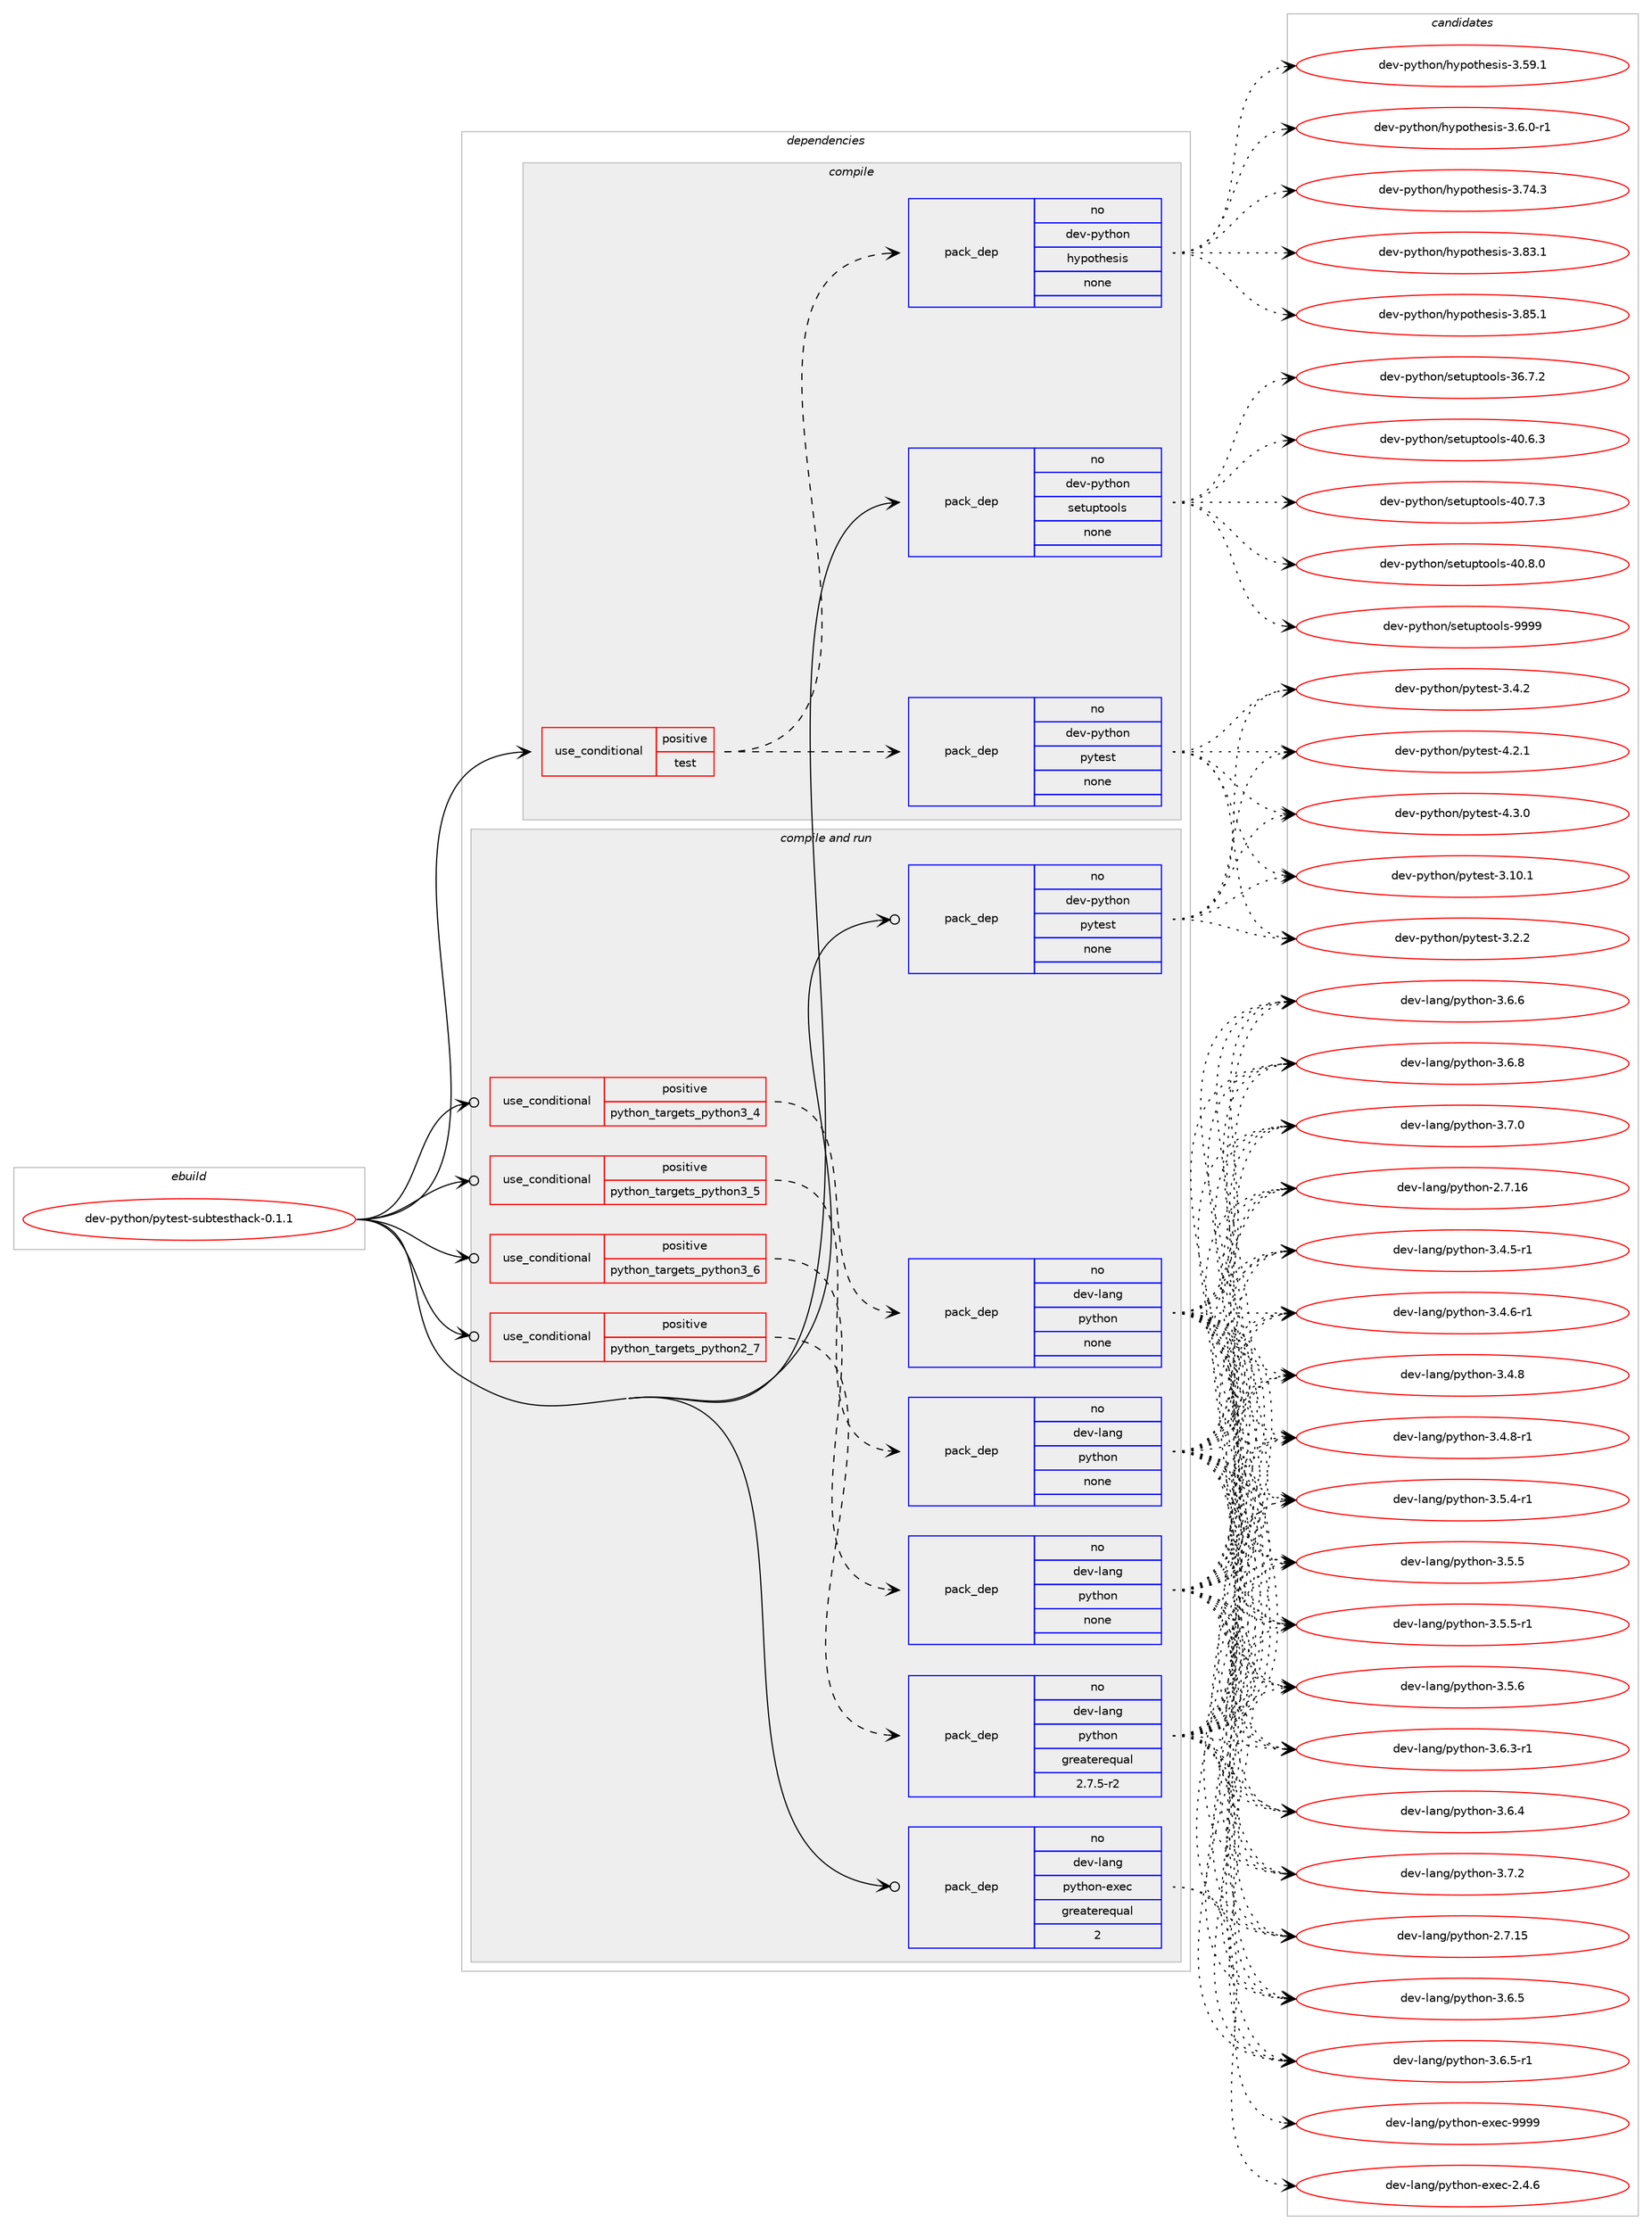 digraph prolog {

# *************
# Graph options
# *************

newrank=true;
concentrate=true;
compound=true;
graph [rankdir=LR,fontname=Helvetica,fontsize=10,ranksep=1.5];#, ranksep=2.5, nodesep=0.2];
edge  [arrowhead=vee];
node  [fontname=Helvetica,fontsize=10];

# **********
# The ebuild
# **********

subgraph cluster_leftcol {
color=gray;
rank=same;
label=<<i>ebuild</i>>;
id [label="dev-python/pytest-subtesthack-0.1.1", color=red, width=4, href="../dev-python/pytest-subtesthack-0.1.1.svg"];
}

# ****************
# The dependencies
# ****************

subgraph cluster_midcol {
color=gray;
label=<<i>dependencies</i>>;
subgraph cluster_compile {
fillcolor="#eeeeee";
style=filled;
label=<<i>compile</i>>;
subgraph cond382294 {
dependency1433770 [label=<<TABLE BORDER="0" CELLBORDER="1" CELLSPACING="0" CELLPADDING="4"><TR><TD ROWSPAN="3" CELLPADDING="10">use_conditional</TD></TR><TR><TD>positive</TD></TR><TR><TD>test</TD></TR></TABLE>>, shape=none, color=red];
subgraph pack1028128 {
dependency1433771 [label=<<TABLE BORDER="0" CELLBORDER="1" CELLSPACING="0" CELLPADDING="4" WIDTH="220"><TR><TD ROWSPAN="6" CELLPADDING="30">pack_dep</TD></TR><TR><TD WIDTH="110">no</TD></TR><TR><TD>dev-python</TD></TR><TR><TD>hypothesis</TD></TR><TR><TD>none</TD></TR><TR><TD></TD></TR></TABLE>>, shape=none, color=blue];
}
dependency1433770:e -> dependency1433771:w [weight=20,style="dashed",arrowhead="vee"];
subgraph pack1028129 {
dependency1433772 [label=<<TABLE BORDER="0" CELLBORDER="1" CELLSPACING="0" CELLPADDING="4" WIDTH="220"><TR><TD ROWSPAN="6" CELLPADDING="30">pack_dep</TD></TR><TR><TD WIDTH="110">no</TD></TR><TR><TD>dev-python</TD></TR><TR><TD>pytest</TD></TR><TR><TD>none</TD></TR><TR><TD></TD></TR></TABLE>>, shape=none, color=blue];
}
dependency1433770:e -> dependency1433772:w [weight=20,style="dashed",arrowhead="vee"];
}
id:e -> dependency1433770:w [weight=20,style="solid",arrowhead="vee"];
subgraph pack1028130 {
dependency1433773 [label=<<TABLE BORDER="0" CELLBORDER="1" CELLSPACING="0" CELLPADDING="4" WIDTH="220"><TR><TD ROWSPAN="6" CELLPADDING="30">pack_dep</TD></TR><TR><TD WIDTH="110">no</TD></TR><TR><TD>dev-python</TD></TR><TR><TD>setuptools</TD></TR><TR><TD>none</TD></TR><TR><TD></TD></TR></TABLE>>, shape=none, color=blue];
}
id:e -> dependency1433773:w [weight=20,style="solid",arrowhead="vee"];
}
subgraph cluster_compileandrun {
fillcolor="#eeeeee";
style=filled;
label=<<i>compile and run</i>>;
subgraph cond382295 {
dependency1433774 [label=<<TABLE BORDER="0" CELLBORDER="1" CELLSPACING="0" CELLPADDING="4"><TR><TD ROWSPAN="3" CELLPADDING="10">use_conditional</TD></TR><TR><TD>positive</TD></TR><TR><TD>python_targets_python2_7</TD></TR></TABLE>>, shape=none, color=red];
subgraph pack1028131 {
dependency1433775 [label=<<TABLE BORDER="0" CELLBORDER="1" CELLSPACING="0" CELLPADDING="4" WIDTH="220"><TR><TD ROWSPAN="6" CELLPADDING="30">pack_dep</TD></TR><TR><TD WIDTH="110">no</TD></TR><TR><TD>dev-lang</TD></TR><TR><TD>python</TD></TR><TR><TD>greaterequal</TD></TR><TR><TD>2.7.5-r2</TD></TR></TABLE>>, shape=none, color=blue];
}
dependency1433774:e -> dependency1433775:w [weight=20,style="dashed",arrowhead="vee"];
}
id:e -> dependency1433774:w [weight=20,style="solid",arrowhead="odotvee"];
subgraph cond382296 {
dependency1433776 [label=<<TABLE BORDER="0" CELLBORDER="1" CELLSPACING="0" CELLPADDING="4"><TR><TD ROWSPAN="3" CELLPADDING="10">use_conditional</TD></TR><TR><TD>positive</TD></TR><TR><TD>python_targets_python3_4</TD></TR></TABLE>>, shape=none, color=red];
subgraph pack1028132 {
dependency1433777 [label=<<TABLE BORDER="0" CELLBORDER="1" CELLSPACING="0" CELLPADDING="4" WIDTH="220"><TR><TD ROWSPAN="6" CELLPADDING="30">pack_dep</TD></TR><TR><TD WIDTH="110">no</TD></TR><TR><TD>dev-lang</TD></TR><TR><TD>python</TD></TR><TR><TD>none</TD></TR><TR><TD></TD></TR></TABLE>>, shape=none, color=blue];
}
dependency1433776:e -> dependency1433777:w [weight=20,style="dashed",arrowhead="vee"];
}
id:e -> dependency1433776:w [weight=20,style="solid",arrowhead="odotvee"];
subgraph cond382297 {
dependency1433778 [label=<<TABLE BORDER="0" CELLBORDER="1" CELLSPACING="0" CELLPADDING="4"><TR><TD ROWSPAN="3" CELLPADDING="10">use_conditional</TD></TR><TR><TD>positive</TD></TR><TR><TD>python_targets_python3_5</TD></TR></TABLE>>, shape=none, color=red];
subgraph pack1028133 {
dependency1433779 [label=<<TABLE BORDER="0" CELLBORDER="1" CELLSPACING="0" CELLPADDING="4" WIDTH="220"><TR><TD ROWSPAN="6" CELLPADDING="30">pack_dep</TD></TR><TR><TD WIDTH="110">no</TD></TR><TR><TD>dev-lang</TD></TR><TR><TD>python</TD></TR><TR><TD>none</TD></TR><TR><TD></TD></TR></TABLE>>, shape=none, color=blue];
}
dependency1433778:e -> dependency1433779:w [weight=20,style="dashed",arrowhead="vee"];
}
id:e -> dependency1433778:w [weight=20,style="solid",arrowhead="odotvee"];
subgraph cond382298 {
dependency1433780 [label=<<TABLE BORDER="0" CELLBORDER="1" CELLSPACING="0" CELLPADDING="4"><TR><TD ROWSPAN="3" CELLPADDING="10">use_conditional</TD></TR><TR><TD>positive</TD></TR><TR><TD>python_targets_python3_6</TD></TR></TABLE>>, shape=none, color=red];
subgraph pack1028134 {
dependency1433781 [label=<<TABLE BORDER="0" CELLBORDER="1" CELLSPACING="0" CELLPADDING="4" WIDTH="220"><TR><TD ROWSPAN="6" CELLPADDING="30">pack_dep</TD></TR><TR><TD WIDTH="110">no</TD></TR><TR><TD>dev-lang</TD></TR><TR><TD>python</TD></TR><TR><TD>none</TD></TR><TR><TD></TD></TR></TABLE>>, shape=none, color=blue];
}
dependency1433780:e -> dependency1433781:w [weight=20,style="dashed",arrowhead="vee"];
}
id:e -> dependency1433780:w [weight=20,style="solid",arrowhead="odotvee"];
subgraph pack1028135 {
dependency1433782 [label=<<TABLE BORDER="0" CELLBORDER="1" CELLSPACING="0" CELLPADDING="4" WIDTH="220"><TR><TD ROWSPAN="6" CELLPADDING="30">pack_dep</TD></TR><TR><TD WIDTH="110">no</TD></TR><TR><TD>dev-lang</TD></TR><TR><TD>python-exec</TD></TR><TR><TD>greaterequal</TD></TR><TR><TD>2</TD></TR></TABLE>>, shape=none, color=blue];
}
id:e -> dependency1433782:w [weight=20,style="solid",arrowhead="odotvee"];
subgraph pack1028136 {
dependency1433783 [label=<<TABLE BORDER="0" CELLBORDER="1" CELLSPACING="0" CELLPADDING="4" WIDTH="220"><TR><TD ROWSPAN="6" CELLPADDING="30">pack_dep</TD></TR><TR><TD WIDTH="110">no</TD></TR><TR><TD>dev-python</TD></TR><TR><TD>pytest</TD></TR><TR><TD>none</TD></TR><TR><TD></TD></TR></TABLE>>, shape=none, color=blue];
}
id:e -> dependency1433783:w [weight=20,style="solid",arrowhead="odotvee"];
}
subgraph cluster_run {
fillcolor="#eeeeee";
style=filled;
label=<<i>run</i>>;
}
}

# **************
# The candidates
# **************

subgraph cluster_choices {
rank=same;
color=gray;
label=<<i>candidates</i>>;

subgraph choice1028128 {
color=black;
nodesep=1;
choice100101118451121211161041111104710412111211111610410111510511545514653574649 [label="dev-python/hypothesis-3.59.1", color=red, width=4,href="../dev-python/hypothesis-3.59.1.svg"];
choice10010111845112121116104111110471041211121111161041011151051154551465446484511449 [label="dev-python/hypothesis-3.6.0-r1", color=red, width=4,href="../dev-python/hypothesis-3.6.0-r1.svg"];
choice100101118451121211161041111104710412111211111610410111510511545514655524651 [label="dev-python/hypothesis-3.74.3", color=red, width=4,href="../dev-python/hypothesis-3.74.3.svg"];
choice100101118451121211161041111104710412111211111610410111510511545514656514649 [label="dev-python/hypothesis-3.83.1", color=red, width=4,href="../dev-python/hypothesis-3.83.1.svg"];
choice100101118451121211161041111104710412111211111610410111510511545514656534649 [label="dev-python/hypothesis-3.85.1", color=red, width=4,href="../dev-python/hypothesis-3.85.1.svg"];
dependency1433771:e -> choice100101118451121211161041111104710412111211111610410111510511545514653574649:w [style=dotted,weight="100"];
dependency1433771:e -> choice10010111845112121116104111110471041211121111161041011151051154551465446484511449:w [style=dotted,weight="100"];
dependency1433771:e -> choice100101118451121211161041111104710412111211111610410111510511545514655524651:w [style=dotted,weight="100"];
dependency1433771:e -> choice100101118451121211161041111104710412111211111610410111510511545514656514649:w [style=dotted,weight="100"];
dependency1433771:e -> choice100101118451121211161041111104710412111211111610410111510511545514656534649:w [style=dotted,weight="100"];
}
subgraph choice1028129 {
color=black;
nodesep=1;
choice100101118451121211161041111104711212111610111511645514649484649 [label="dev-python/pytest-3.10.1", color=red, width=4,href="../dev-python/pytest-3.10.1.svg"];
choice1001011184511212111610411111047112121116101115116455146504650 [label="dev-python/pytest-3.2.2", color=red, width=4,href="../dev-python/pytest-3.2.2.svg"];
choice1001011184511212111610411111047112121116101115116455146524650 [label="dev-python/pytest-3.4.2", color=red, width=4,href="../dev-python/pytest-3.4.2.svg"];
choice1001011184511212111610411111047112121116101115116455246504649 [label="dev-python/pytest-4.2.1", color=red, width=4,href="../dev-python/pytest-4.2.1.svg"];
choice1001011184511212111610411111047112121116101115116455246514648 [label="dev-python/pytest-4.3.0", color=red, width=4,href="../dev-python/pytest-4.3.0.svg"];
dependency1433772:e -> choice100101118451121211161041111104711212111610111511645514649484649:w [style=dotted,weight="100"];
dependency1433772:e -> choice1001011184511212111610411111047112121116101115116455146504650:w [style=dotted,weight="100"];
dependency1433772:e -> choice1001011184511212111610411111047112121116101115116455146524650:w [style=dotted,weight="100"];
dependency1433772:e -> choice1001011184511212111610411111047112121116101115116455246504649:w [style=dotted,weight="100"];
dependency1433772:e -> choice1001011184511212111610411111047112121116101115116455246514648:w [style=dotted,weight="100"];
}
subgraph choice1028130 {
color=black;
nodesep=1;
choice100101118451121211161041111104711510111611711211611111110811545515446554650 [label="dev-python/setuptools-36.7.2", color=red, width=4,href="../dev-python/setuptools-36.7.2.svg"];
choice100101118451121211161041111104711510111611711211611111110811545524846544651 [label="dev-python/setuptools-40.6.3", color=red, width=4,href="../dev-python/setuptools-40.6.3.svg"];
choice100101118451121211161041111104711510111611711211611111110811545524846554651 [label="dev-python/setuptools-40.7.3", color=red, width=4,href="../dev-python/setuptools-40.7.3.svg"];
choice100101118451121211161041111104711510111611711211611111110811545524846564648 [label="dev-python/setuptools-40.8.0", color=red, width=4,href="../dev-python/setuptools-40.8.0.svg"];
choice10010111845112121116104111110471151011161171121161111111081154557575757 [label="dev-python/setuptools-9999", color=red, width=4,href="../dev-python/setuptools-9999.svg"];
dependency1433773:e -> choice100101118451121211161041111104711510111611711211611111110811545515446554650:w [style=dotted,weight="100"];
dependency1433773:e -> choice100101118451121211161041111104711510111611711211611111110811545524846544651:w [style=dotted,weight="100"];
dependency1433773:e -> choice100101118451121211161041111104711510111611711211611111110811545524846554651:w [style=dotted,weight="100"];
dependency1433773:e -> choice100101118451121211161041111104711510111611711211611111110811545524846564648:w [style=dotted,weight="100"];
dependency1433773:e -> choice10010111845112121116104111110471151011161171121161111111081154557575757:w [style=dotted,weight="100"];
}
subgraph choice1028131 {
color=black;
nodesep=1;
choice10010111845108971101034711212111610411111045504655464953 [label="dev-lang/python-2.7.15", color=red, width=4,href="../dev-lang/python-2.7.15.svg"];
choice10010111845108971101034711212111610411111045504655464954 [label="dev-lang/python-2.7.16", color=red, width=4,href="../dev-lang/python-2.7.16.svg"];
choice1001011184510897110103471121211161041111104551465246534511449 [label="dev-lang/python-3.4.5-r1", color=red, width=4,href="../dev-lang/python-3.4.5-r1.svg"];
choice1001011184510897110103471121211161041111104551465246544511449 [label="dev-lang/python-3.4.6-r1", color=red, width=4,href="../dev-lang/python-3.4.6-r1.svg"];
choice100101118451089711010347112121116104111110455146524656 [label="dev-lang/python-3.4.8", color=red, width=4,href="../dev-lang/python-3.4.8.svg"];
choice1001011184510897110103471121211161041111104551465246564511449 [label="dev-lang/python-3.4.8-r1", color=red, width=4,href="../dev-lang/python-3.4.8-r1.svg"];
choice1001011184510897110103471121211161041111104551465346524511449 [label="dev-lang/python-3.5.4-r1", color=red, width=4,href="../dev-lang/python-3.5.4-r1.svg"];
choice100101118451089711010347112121116104111110455146534653 [label="dev-lang/python-3.5.5", color=red, width=4,href="../dev-lang/python-3.5.5.svg"];
choice1001011184510897110103471121211161041111104551465346534511449 [label="dev-lang/python-3.5.5-r1", color=red, width=4,href="../dev-lang/python-3.5.5-r1.svg"];
choice100101118451089711010347112121116104111110455146534654 [label="dev-lang/python-3.5.6", color=red, width=4,href="../dev-lang/python-3.5.6.svg"];
choice1001011184510897110103471121211161041111104551465446514511449 [label="dev-lang/python-3.6.3-r1", color=red, width=4,href="../dev-lang/python-3.6.3-r1.svg"];
choice100101118451089711010347112121116104111110455146544652 [label="dev-lang/python-3.6.4", color=red, width=4,href="../dev-lang/python-3.6.4.svg"];
choice100101118451089711010347112121116104111110455146544653 [label="dev-lang/python-3.6.5", color=red, width=4,href="../dev-lang/python-3.6.5.svg"];
choice1001011184510897110103471121211161041111104551465446534511449 [label="dev-lang/python-3.6.5-r1", color=red, width=4,href="../dev-lang/python-3.6.5-r1.svg"];
choice100101118451089711010347112121116104111110455146544654 [label="dev-lang/python-3.6.6", color=red, width=4,href="../dev-lang/python-3.6.6.svg"];
choice100101118451089711010347112121116104111110455146544656 [label="dev-lang/python-3.6.8", color=red, width=4,href="../dev-lang/python-3.6.8.svg"];
choice100101118451089711010347112121116104111110455146554648 [label="dev-lang/python-3.7.0", color=red, width=4,href="../dev-lang/python-3.7.0.svg"];
choice100101118451089711010347112121116104111110455146554650 [label="dev-lang/python-3.7.2", color=red, width=4,href="../dev-lang/python-3.7.2.svg"];
dependency1433775:e -> choice10010111845108971101034711212111610411111045504655464953:w [style=dotted,weight="100"];
dependency1433775:e -> choice10010111845108971101034711212111610411111045504655464954:w [style=dotted,weight="100"];
dependency1433775:e -> choice1001011184510897110103471121211161041111104551465246534511449:w [style=dotted,weight="100"];
dependency1433775:e -> choice1001011184510897110103471121211161041111104551465246544511449:w [style=dotted,weight="100"];
dependency1433775:e -> choice100101118451089711010347112121116104111110455146524656:w [style=dotted,weight="100"];
dependency1433775:e -> choice1001011184510897110103471121211161041111104551465246564511449:w [style=dotted,weight="100"];
dependency1433775:e -> choice1001011184510897110103471121211161041111104551465346524511449:w [style=dotted,weight="100"];
dependency1433775:e -> choice100101118451089711010347112121116104111110455146534653:w [style=dotted,weight="100"];
dependency1433775:e -> choice1001011184510897110103471121211161041111104551465346534511449:w [style=dotted,weight="100"];
dependency1433775:e -> choice100101118451089711010347112121116104111110455146534654:w [style=dotted,weight="100"];
dependency1433775:e -> choice1001011184510897110103471121211161041111104551465446514511449:w [style=dotted,weight="100"];
dependency1433775:e -> choice100101118451089711010347112121116104111110455146544652:w [style=dotted,weight="100"];
dependency1433775:e -> choice100101118451089711010347112121116104111110455146544653:w [style=dotted,weight="100"];
dependency1433775:e -> choice1001011184510897110103471121211161041111104551465446534511449:w [style=dotted,weight="100"];
dependency1433775:e -> choice100101118451089711010347112121116104111110455146544654:w [style=dotted,weight="100"];
dependency1433775:e -> choice100101118451089711010347112121116104111110455146544656:w [style=dotted,weight="100"];
dependency1433775:e -> choice100101118451089711010347112121116104111110455146554648:w [style=dotted,weight="100"];
dependency1433775:e -> choice100101118451089711010347112121116104111110455146554650:w [style=dotted,weight="100"];
}
subgraph choice1028132 {
color=black;
nodesep=1;
choice10010111845108971101034711212111610411111045504655464953 [label="dev-lang/python-2.7.15", color=red, width=4,href="../dev-lang/python-2.7.15.svg"];
choice10010111845108971101034711212111610411111045504655464954 [label="dev-lang/python-2.7.16", color=red, width=4,href="../dev-lang/python-2.7.16.svg"];
choice1001011184510897110103471121211161041111104551465246534511449 [label="dev-lang/python-3.4.5-r1", color=red, width=4,href="../dev-lang/python-3.4.5-r1.svg"];
choice1001011184510897110103471121211161041111104551465246544511449 [label="dev-lang/python-3.4.6-r1", color=red, width=4,href="../dev-lang/python-3.4.6-r1.svg"];
choice100101118451089711010347112121116104111110455146524656 [label="dev-lang/python-3.4.8", color=red, width=4,href="../dev-lang/python-3.4.8.svg"];
choice1001011184510897110103471121211161041111104551465246564511449 [label="dev-lang/python-3.4.8-r1", color=red, width=4,href="../dev-lang/python-3.4.8-r1.svg"];
choice1001011184510897110103471121211161041111104551465346524511449 [label="dev-lang/python-3.5.4-r1", color=red, width=4,href="../dev-lang/python-3.5.4-r1.svg"];
choice100101118451089711010347112121116104111110455146534653 [label="dev-lang/python-3.5.5", color=red, width=4,href="../dev-lang/python-3.5.5.svg"];
choice1001011184510897110103471121211161041111104551465346534511449 [label="dev-lang/python-3.5.5-r1", color=red, width=4,href="../dev-lang/python-3.5.5-r1.svg"];
choice100101118451089711010347112121116104111110455146534654 [label="dev-lang/python-3.5.6", color=red, width=4,href="../dev-lang/python-3.5.6.svg"];
choice1001011184510897110103471121211161041111104551465446514511449 [label="dev-lang/python-3.6.3-r1", color=red, width=4,href="../dev-lang/python-3.6.3-r1.svg"];
choice100101118451089711010347112121116104111110455146544652 [label="dev-lang/python-3.6.4", color=red, width=4,href="../dev-lang/python-3.6.4.svg"];
choice100101118451089711010347112121116104111110455146544653 [label="dev-lang/python-3.6.5", color=red, width=4,href="../dev-lang/python-3.6.5.svg"];
choice1001011184510897110103471121211161041111104551465446534511449 [label="dev-lang/python-3.6.5-r1", color=red, width=4,href="../dev-lang/python-3.6.5-r1.svg"];
choice100101118451089711010347112121116104111110455146544654 [label="dev-lang/python-3.6.6", color=red, width=4,href="../dev-lang/python-3.6.6.svg"];
choice100101118451089711010347112121116104111110455146544656 [label="dev-lang/python-3.6.8", color=red, width=4,href="../dev-lang/python-3.6.8.svg"];
choice100101118451089711010347112121116104111110455146554648 [label="dev-lang/python-3.7.0", color=red, width=4,href="../dev-lang/python-3.7.0.svg"];
choice100101118451089711010347112121116104111110455146554650 [label="dev-lang/python-3.7.2", color=red, width=4,href="../dev-lang/python-3.7.2.svg"];
dependency1433777:e -> choice10010111845108971101034711212111610411111045504655464953:w [style=dotted,weight="100"];
dependency1433777:e -> choice10010111845108971101034711212111610411111045504655464954:w [style=dotted,weight="100"];
dependency1433777:e -> choice1001011184510897110103471121211161041111104551465246534511449:w [style=dotted,weight="100"];
dependency1433777:e -> choice1001011184510897110103471121211161041111104551465246544511449:w [style=dotted,weight="100"];
dependency1433777:e -> choice100101118451089711010347112121116104111110455146524656:w [style=dotted,weight="100"];
dependency1433777:e -> choice1001011184510897110103471121211161041111104551465246564511449:w [style=dotted,weight="100"];
dependency1433777:e -> choice1001011184510897110103471121211161041111104551465346524511449:w [style=dotted,weight="100"];
dependency1433777:e -> choice100101118451089711010347112121116104111110455146534653:w [style=dotted,weight="100"];
dependency1433777:e -> choice1001011184510897110103471121211161041111104551465346534511449:w [style=dotted,weight="100"];
dependency1433777:e -> choice100101118451089711010347112121116104111110455146534654:w [style=dotted,weight="100"];
dependency1433777:e -> choice1001011184510897110103471121211161041111104551465446514511449:w [style=dotted,weight="100"];
dependency1433777:e -> choice100101118451089711010347112121116104111110455146544652:w [style=dotted,weight="100"];
dependency1433777:e -> choice100101118451089711010347112121116104111110455146544653:w [style=dotted,weight="100"];
dependency1433777:e -> choice1001011184510897110103471121211161041111104551465446534511449:w [style=dotted,weight="100"];
dependency1433777:e -> choice100101118451089711010347112121116104111110455146544654:w [style=dotted,weight="100"];
dependency1433777:e -> choice100101118451089711010347112121116104111110455146544656:w [style=dotted,weight="100"];
dependency1433777:e -> choice100101118451089711010347112121116104111110455146554648:w [style=dotted,weight="100"];
dependency1433777:e -> choice100101118451089711010347112121116104111110455146554650:w [style=dotted,weight="100"];
}
subgraph choice1028133 {
color=black;
nodesep=1;
choice10010111845108971101034711212111610411111045504655464953 [label="dev-lang/python-2.7.15", color=red, width=4,href="../dev-lang/python-2.7.15.svg"];
choice10010111845108971101034711212111610411111045504655464954 [label="dev-lang/python-2.7.16", color=red, width=4,href="../dev-lang/python-2.7.16.svg"];
choice1001011184510897110103471121211161041111104551465246534511449 [label="dev-lang/python-3.4.5-r1", color=red, width=4,href="../dev-lang/python-3.4.5-r1.svg"];
choice1001011184510897110103471121211161041111104551465246544511449 [label="dev-lang/python-3.4.6-r1", color=red, width=4,href="../dev-lang/python-3.4.6-r1.svg"];
choice100101118451089711010347112121116104111110455146524656 [label="dev-lang/python-3.4.8", color=red, width=4,href="../dev-lang/python-3.4.8.svg"];
choice1001011184510897110103471121211161041111104551465246564511449 [label="dev-lang/python-3.4.8-r1", color=red, width=4,href="../dev-lang/python-3.4.8-r1.svg"];
choice1001011184510897110103471121211161041111104551465346524511449 [label="dev-lang/python-3.5.4-r1", color=red, width=4,href="../dev-lang/python-3.5.4-r1.svg"];
choice100101118451089711010347112121116104111110455146534653 [label="dev-lang/python-3.5.5", color=red, width=4,href="../dev-lang/python-3.5.5.svg"];
choice1001011184510897110103471121211161041111104551465346534511449 [label="dev-lang/python-3.5.5-r1", color=red, width=4,href="../dev-lang/python-3.5.5-r1.svg"];
choice100101118451089711010347112121116104111110455146534654 [label="dev-lang/python-3.5.6", color=red, width=4,href="../dev-lang/python-3.5.6.svg"];
choice1001011184510897110103471121211161041111104551465446514511449 [label="dev-lang/python-3.6.3-r1", color=red, width=4,href="../dev-lang/python-3.6.3-r1.svg"];
choice100101118451089711010347112121116104111110455146544652 [label="dev-lang/python-3.6.4", color=red, width=4,href="../dev-lang/python-3.6.4.svg"];
choice100101118451089711010347112121116104111110455146544653 [label="dev-lang/python-3.6.5", color=red, width=4,href="../dev-lang/python-3.6.5.svg"];
choice1001011184510897110103471121211161041111104551465446534511449 [label="dev-lang/python-3.6.5-r1", color=red, width=4,href="../dev-lang/python-3.6.5-r1.svg"];
choice100101118451089711010347112121116104111110455146544654 [label="dev-lang/python-3.6.6", color=red, width=4,href="../dev-lang/python-3.6.6.svg"];
choice100101118451089711010347112121116104111110455146544656 [label="dev-lang/python-3.6.8", color=red, width=4,href="../dev-lang/python-3.6.8.svg"];
choice100101118451089711010347112121116104111110455146554648 [label="dev-lang/python-3.7.0", color=red, width=4,href="../dev-lang/python-3.7.0.svg"];
choice100101118451089711010347112121116104111110455146554650 [label="dev-lang/python-3.7.2", color=red, width=4,href="../dev-lang/python-3.7.2.svg"];
dependency1433779:e -> choice10010111845108971101034711212111610411111045504655464953:w [style=dotted,weight="100"];
dependency1433779:e -> choice10010111845108971101034711212111610411111045504655464954:w [style=dotted,weight="100"];
dependency1433779:e -> choice1001011184510897110103471121211161041111104551465246534511449:w [style=dotted,weight="100"];
dependency1433779:e -> choice1001011184510897110103471121211161041111104551465246544511449:w [style=dotted,weight="100"];
dependency1433779:e -> choice100101118451089711010347112121116104111110455146524656:w [style=dotted,weight="100"];
dependency1433779:e -> choice1001011184510897110103471121211161041111104551465246564511449:w [style=dotted,weight="100"];
dependency1433779:e -> choice1001011184510897110103471121211161041111104551465346524511449:w [style=dotted,weight="100"];
dependency1433779:e -> choice100101118451089711010347112121116104111110455146534653:w [style=dotted,weight="100"];
dependency1433779:e -> choice1001011184510897110103471121211161041111104551465346534511449:w [style=dotted,weight="100"];
dependency1433779:e -> choice100101118451089711010347112121116104111110455146534654:w [style=dotted,weight="100"];
dependency1433779:e -> choice1001011184510897110103471121211161041111104551465446514511449:w [style=dotted,weight="100"];
dependency1433779:e -> choice100101118451089711010347112121116104111110455146544652:w [style=dotted,weight="100"];
dependency1433779:e -> choice100101118451089711010347112121116104111110455146544653:w [style=dotted,weight="100"];
dependency1433779:e -> choice1001011184510897110103471121211161041111104551465446534511449:w [style=dotted,weight="100"];
dependency1433779:e -> choice100101118451089711010347112121116104111110455146544654:w [style=dotted,weight="100"];
dependency1433779:e -> choice100101118451089711010347112121116104111110455146544656:w [style=dotted,weight="100"];
dependency1433779:e -> choice100101118451089711010347112121116104111110455146554648:w [style=dotted,weight="100"];
dependency1433779:e -> choice100101118451089711010347112121116104111110455146554650:w [style=dotted,weight="100"];
}
subgraph choice1028134 {
color=black;
nodesep=1;
choice10010111845108971101034711212111610411111045504655464953 [label="dev-lang/python-2.7.15", color=red, width=4,href="../dev-lang/python-2.7.15.svg"];
choice10010111845108971101034711212111610411111045504655464954 [label="dev-lang/python-2.7.16", color=red, width=4,href="../dev-lang/python-2.7.16.svg"];
choice1001011184510897110103471121211161041111104551465246534511449 [label="dev-lang/python-3.4.5-r1", color=red, width=4,href="../dev-lang/python-3.4.5-r1.svg"];
choice1001011184510897110103471121211161041111104551465246544511449 [label="dev-lang/python-3.4.6-r1", color=red, width=4,href="../dev-lang/python-3.4.6-r1.svg"];
choice100101118451089711010347112121116104111110455146524656 [label="dev-lang/python-3.4.8", color=red, width=4,href="../dev-lang/python-3.4.8.svg"];
choice1001011184510897110103471121211161041111104551465246564511449 [label="dev-lang/python-3.4.8-r1", color=red, width=4,href="../dev-lang/python-3.4.8-r1.svg"];
choice1001011184510897110103471121211161041111104551465346524511449 [label="dev-lang/python-3.5.4-r1", color=red, width=4,href="../dev-lang/python-3.5.4-r1.svg"];
choice100101118451089711010347112121116104111110455146534653 [label="dev-lang/python-3.5.5", color=red, width=4,href="../dev-lang/python-3.5.5.svg"];
choice1001011184510897110103471121211161041111104551465346534511449 [label="dev-lang/python-3.5.5-r1", color=red, width=4,href="../dev-lang/python-3.5.5-r1.svg"];
choice100101118451089711010347112121116104111110455146534654 [label="dev-lang/python-3.5.6", color=red, width=4,href="../dev-lang/python-3.5.6.svg"];
choice1001011184510897110103471121211161041111104551465446514511449 [label="dev-lang/python-3.6.3-r1", color=red, width=4,href="../dev-lang/python-3.6.3-r1.svg"];
choice100101118451089711010347112121116104111110455146544652 [label="dev-lang/python-3.6.4", color=red, width=4,href="../dev-lang/python-3.6.4.svg"];
choice100101118451089711010347112121116104111110455146544653 [label="dev-lang/python-3.6.5", color=red, width=4,href="../dev-lang/python-3.6.5.svg"];
choice1001011184510897110103471121211161041111104551465446534511449 [label="dev-lang/python-3.6.5-r1", color=red, width=4,href="../dev-lang/python-3.6.5-r1.svg"];
choice100101118451089711010347112121116104111110455146544654 [label="dev-lang/python-3.6.6", color=red, width=4,href="../dev-lang/python-3.6.6.svg"];
choice100101118451089711010347112121116104111110455146544656 [label="dev-lang/python-3.6.8", color=red, width=4,href="../dev-lang/python-3.6.8.svg"];
choice100101118451089711010347112121116104111110455146554648 [label="dev-lang/python-3.7.0", color=red, width=4,href="../dev-lang/python-3.7.0.svg"];
choice100101118451089711010347112121116104111110455146554650 [label="dev-lang/python-3.7.2", color=red, width=4,href="../dev-lang/python-3.7.2.svg"];
dependency1433781:e -> choice10010111845108971101034711212111610411111045504655464953:w [style=dotted,weight="100"];
dependency1433781:e -> choice10010111845108971101034711212111610411111045504655464954:w [style=dotted,weight="100"];
dependency1433781:e -> choice1001011184510897110103471121211161041111104551465246534511449:w [style=dotted,weight="100"];
dependency1433781:e -> choice1001011184510897110103471121211161041111104551465246544511449:w [style=dotted,weight="100"];
dependency1433781:e -> choice100101118451089711010347112121116104111110455146524656:w [style=dotted,weight="100"];
dependency1433781:e -> choice1001011184510897110103471121211161041111104551465246564511449:w [style=dotted,weight="100"];
dependency1433781:e -> choice1001011184510897110103471121211161041111104551465346524511449:w [style=dotted,weight="100"];
dependency1433781:e -> choice100101118451089711010347112121116104111110455146534653:w [style=dotted,weight="100"];
dependency1433781:e -> choice1001011184510897110103471121211161041111104551465346534511449:w [style=dotted,weight="100"];
dependency1433781:e -> choice100101118451089711010347112121116104111110455146534654:w [style=dotted,weight="100"];
dependency1433781:e -> choice1001011184510897110103471121211161041111104551465446514511449:w [style=dotted,weight="100"];
dependency1433781:e -> choice100101118451089711010347112121116104111110455146544652:w [style=dotted,weight="100"];
dependency1433781:e -> choice100101118451089711010347112121116104111110455146544653:w [style=dotted,weight="100"];
dependency1433781:e -> choice1001011184510897110103471121211161041111104551465446534511449:w [style=dotted,weight="100"];
dependency1433781:e -> choice100101118451089711010347112121116104111110455146544654:w [style=dotted,weight="100"];
dependency1433781:e -> choice100101118451089711010347112121116104111110455146544656:w [style=dotted,weight="100"];
dependency1433781:e -> choice100101118451089711010347112121116104111110455146554648:w [style=dotted,weight="100"];
dependency1433781:e -> choice100101118451089711010347112121116104111110455146554650:w [style=dotted,weight="100"];
}
subgraph choice1028135 {
color=black;
nodesep=1;
choice1001011184510897110103471121211161041111104510112010199455046524654 [label="dev-lang/python-exec-2.4.6", color=red, width=4,href="../dev-lang/python-exec-2.4.6.svg"];
choice10010111845108971101034711212111610411111045101120101994557575757 [label="dev-lang/python-exec-9999", color=red, width=4,href="../dev-lang/python-exec-9999.svg"];
dependency1433782:e -> choice1001011184510897110103471121211161041111104510112010199455046524654:w [style=dotted,weight="100"];
dependency1433782:e -> choice10010111845108971101034711212111610411111045101120101994557575757:w [style=dotted,weight="100"];
}
subgraph choice1028136 {
color=black;
nodesep=1;
choice100101118451121211161041111104711212111610111511645514649484649 [label="dev-python/pytest-3.10.1", color=red, width=4,href="../dev-python/pytest-3.10.1.svg"];
choice1001011184511212111610411111047112121116101115116455146504650 [label="dev-python/pytest-3.2.2", color=red, width=4,href="../dev-python/pytest-3.2.2.svg"];
choice1001011184511212111610411111047112121116101115116455146524650 [label="dev-python/pytest-3.4.2", color=red, width=4,href="../dev-python/pytest-3.4.2.svg"];
choice1001011184511212111610411111047112121116101115116455246504649 [label="dev-python/pytest-4.2.1", color=red, width=4,href="../dev-python/pytest-4.2.1.svg"];
choice1001011184511212111610411111047112121116101115116455246514648 [label="dev-python/pytest-4.3.0", color=red, width=4,href="../dev-python/pytest-4.3.0.svg"];
dependency1433783:e -> choice100101118451121211161041111104711212111610111511645514649484649:w [style=dotted,weight="100"];
dependency1433783:e -> choice1001011184511212111610411111047112121116101115116455146504650:w [style=dotted,weight="100"];
dependency1433783:e -> choice1001011184511212111610411111047112121116101115116455146524650:w [style=dotted,weight="100"];
dependency1433783:e -> choice1001011184511212111610411111047112121116101115116455246504649:w [style=dotted,weight="100"];
dependency1433783:e -> choice1001011184511212111610411111047112121116101115116455246514648:w [style=dotted,weight="100"];
}
}

}
